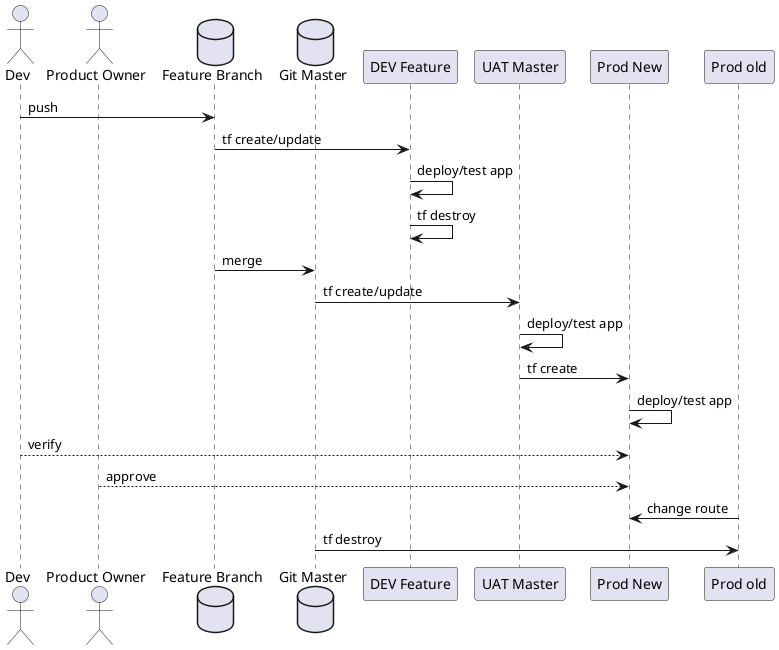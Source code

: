 @startuml
actor Dev
actor "Product Owner"
database "Feature Branch"
database "Git Master"

Dev -> "Feature Branch" : push
"Feature Branch" -> "DEV Feature" : tf create/update
"DEV Feature" -> "DEV Feature" : deploy/test app
"DEV Feature" -> "DEV Feature" : tf destroy

"Feature Branch" -> "Git Master" : merge

"Git Master" -> "UAT Master" : tf create/update
"UAT Master" -> "UAT Master" : deploy/test app


"UAT Master" -> "Prod New" : tf create
"Prod New" -> "Prod New" : deploy/test app
Dev --> "Prod New" : verify
"Product Owner" --> "Prod New" : approve
"Prod old" -> "Prod New" : change route

"Git Master" -> "Prod old" : tf destroy
@enduml